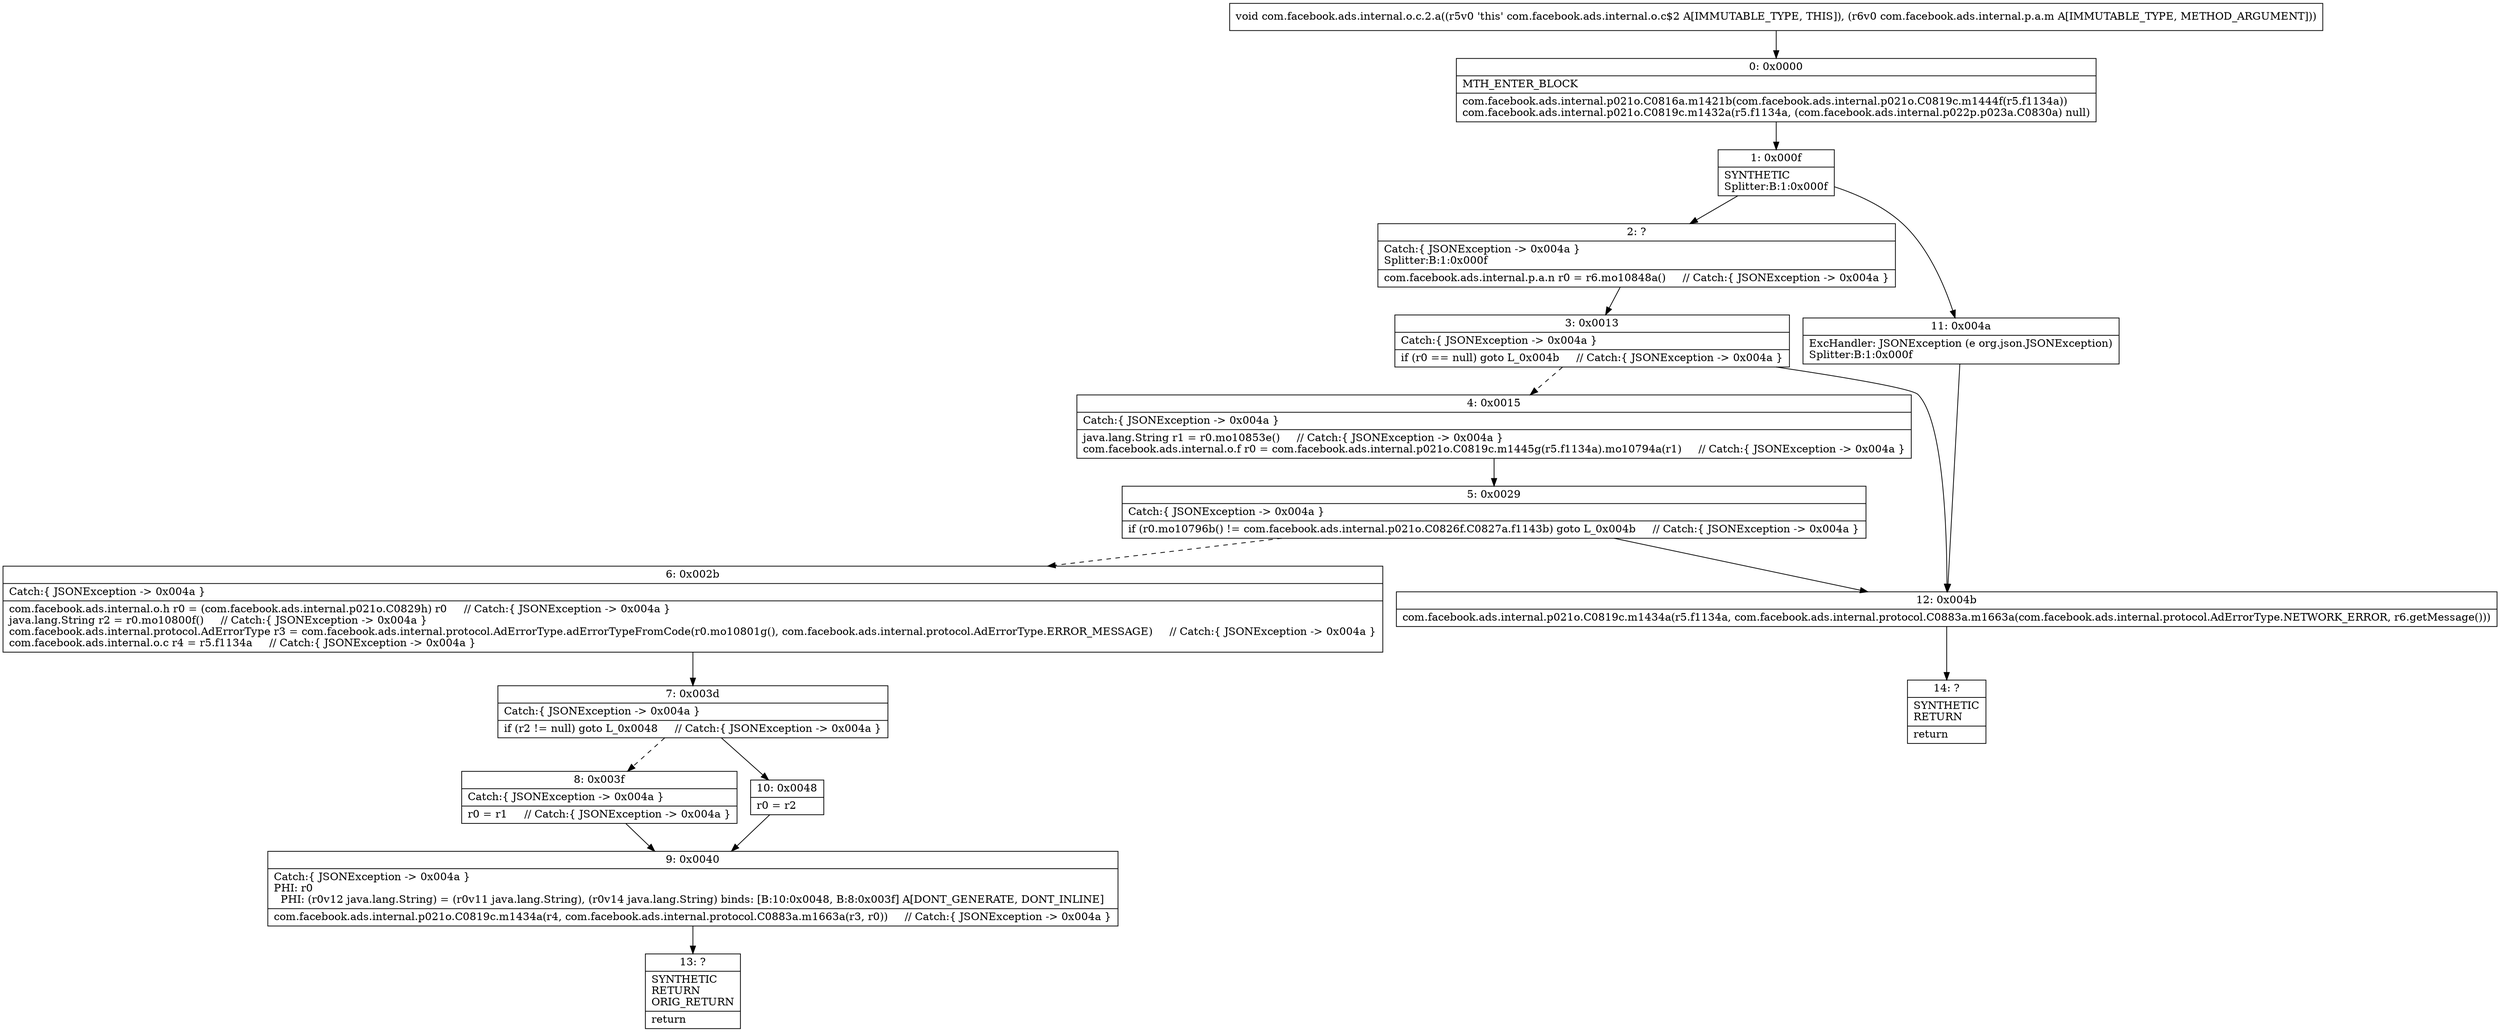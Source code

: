 digraph "CFG forcom.facebook.ads.internal.o.c.2.a(Lcom\/facebook\/ads\/internal\/p\/a\/m;)V" {
Node_0 [shape=record,label="{0\:\ 0x0000|MTH_ENTER_BLOCK\l|com.facebook.ads.internal.p021o.C0816a.m1421b(com.facebook.ads.internal.p021o.C0819c.m1444f(r5.f1134a))\lcom.facebook.ads.internal.p021o.C0819c.m1432a(r5.f1134a, (com.facebook.ads.internal.p022p.p023a.C0830a) null)\l}"];
Node_1 [shape=record,label="{1\:\ 0x000f|SYNTHETIC\lSplitter:B:1:0x000f\l}"];
Node_2 [shape=record,label="{2\:\ ?|Catch:\{ JSONException \-\> 0x004a \}\lSplitter:B:1:0x000f\l|com.facebook.ads.internal.p.a.n r0 = r6.mo10848a()     \/\/ Catch:\{ JSONException \-\> 0x004a \}\l}"];
Node_3 [shape=record,label="{3\:\ 0x0013|Catch:\{ JSONException \-\> 0x004a \}\l|if (r0 == null) goto L_0x004b     \/\/ Catch:\{ JSONException \-\> 0x004a \}\l}"];
Node_4 [shape=record,label="{4\:\ 0x0015|Catch:\{ JSONException \-\> 0x004a \}\l|java.lang.String r1 = r0.mo10853e()     \/\/ Catch:\{ JSONException \-\> 0x004a \}\lcom.facebook.ads.internal.o.f r0 = com.facebook.ads.internal.p021o.C0819c.m1445g(r5.f1134a).mo10794a(r1)     \/\/ Catch:\{ JSONException \-\> 0x004a \}\l}"];
Node_5 [shape=record,label="{5\:\ 0x0029|Catch:\{ JSONException \-\> 0x004a \}\l|if (r0.mo10796b() != com.facebook.ads.internal.p021o.C0826f.C0827a.f1143b) goto L_0x004b     \/\/ Catch:\{ JSONException \-\> 0x004a \}\l}"];
Node_6 [shape=record,label="{6\:\ 0x002b|Catch:\{ JSONException \-\> 0x004a \}\l|com.facebook.ads.internal.o.h r0 = (com.facebook.ads.internal.p021o.C0829h) r0     \/\/ Catch:\{ JSONException \-\> 0x004a \}\ljava.lang.String r2 = r0.mo10800f()     \/\/ Catch:\{ JSONException \-\> 0x004a \}\lcom.facebook.ads.internal.protocol.AdErrorType r3 = com.facebook.ads.internal.protocol.AdErrorType.adErrorTypeFromCode(r0.mo10801g(), com.facebook.ads.internal.protocol.AdErrorType.ERROR_MESSAGE)     \/\/ Catch:\{ JSONException \-\> 0x004a \}\lcom.facebook.ads.internal.o.c r4 = r5.f1134a     \/\/ Catch:\{ JSONException \-\> 0x004a \}\l}"];
Node_7 [shape=record,label="{7\:\ 0x003d|Catch:\{ JSONException \-\> 0x004a \}\l|if (r2 != null) goto L_0x0048     \/\/ Catch:\{ JSONException \-\> 0x004a \}\l}"];
Node_8 [shape=record,label="{8\:\ 0x003f|Catch:\{ JSONException \-\> 0x004a \}\l|r0 = r1     \/\/ Catch:\{ JSONException \-\> 0x004a \}\l}"];
Node_9 [shape=record,label="{9\:\ 0x0040|Catch:\{ JSONException \-\> 0x004a \}\lPHI: r0 \l  PHI: (r0v12 java.lang.String) = (r0v11 java.lang.String), (r0v14 java.lang.String) binds: [B:10:0x0048, B:8:0x003f] A[DONT_GENERATE, DONT_INLINE]\l|com.facebook.ads.internal.p021o.C0819c.m1434a(r4, com.facebook.ads.internal.protocol.C0883a.m1663a(r3, r0))     \/\/ Catch:\{ JSONException \-\> 0x004a \}\l}"];
Node_10 [shape=record,label="{10\:\ 0x0048|r0 = r2\l}"];
Node_11 [shape=record,label="{11\:\ 0x004a|ExcHandler: JSONException (e org.json.JSONException)\lSplitter:B:1:0x000f\l}"];
Node_12 [shape=record,label="{12\:\ 0x004b|com.facebook.ads.internal.p021o.C0819c.m1434a(r5.f1134a, com.facebook.ads.internal.protocol.C0883a.m1663a(com.facebook.ads.internal.protocol.AdErrorType.NETWORK_ERROR, r6.getMessage()))\l}"];
Node_13 [shape=record,label="{13\:\ ?|SYNTHETIC\lRETURN\lORIG_RETURN\l|return\l}"];
Node_14 [shape=record,label="{14\:\ ?|SYNTHETIC\lRETURN\l|return\l}"];
MethodNode[shape=record,label="{void com.facebook.ads.internal.o.c.2.a((r5v0 'this' com.facebook.ads.internal.o.c$2 A[IMMUTABLE_TYPE, THIS]), (r6v0 com.facebook.ads.internal.p.a.m A[IMMUTABLE_TYPE, METHOD_ARGUMENT])) }"];
MethodNode -> Node_0;
Node_0 -> Node_1;
Node_1 -> Node_2;
Node_1 -> Node_11;
Node_2 -> Node_3;
Node_3 -> Node_4[style=dashed];
Node_3 -> Node_12;
Node_4 -> Node_5;
Node_5 -> Node_6[style=dashed];
Node_5 -> Node_12;
Node_6 -> Node_7;
Node_7 -> Node_8[style=dashed];
Node_7 -> Node_10;
Node_8 -> Node_9;
Node_9 -> Node_13;
Node_10 -> Node_9;
Node_11 -> Node_12;
Node_12 -> Node_14;
}

